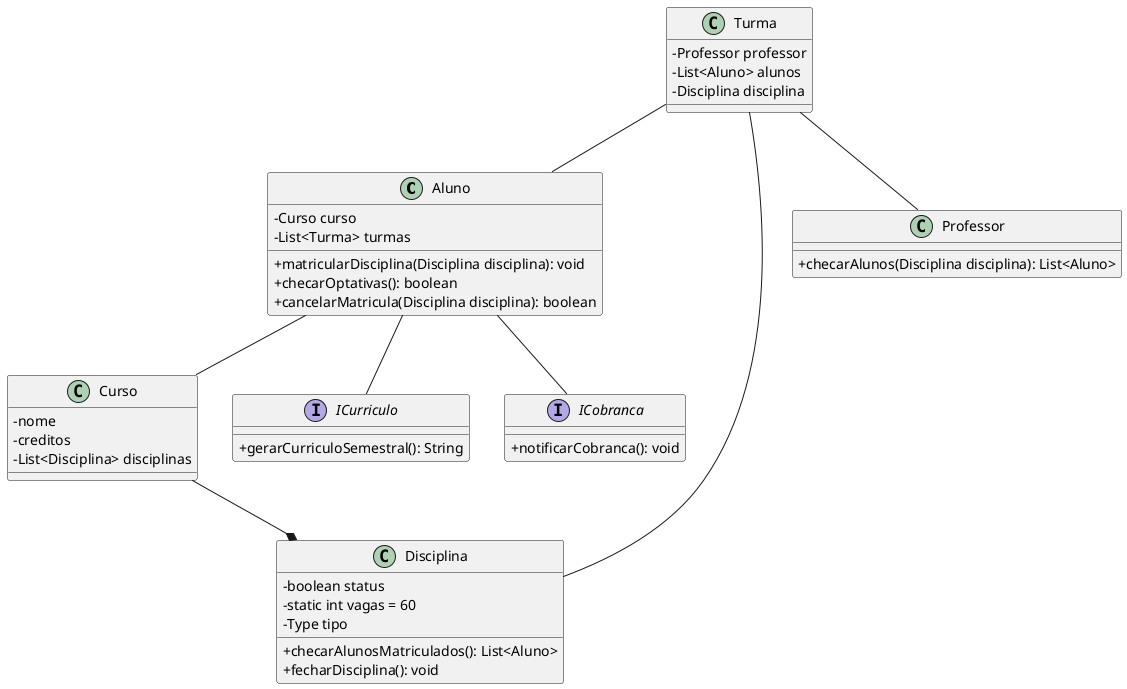 @startuml
Aluno -- Curso
Curso --* Disciplina
Turma -- Professor
Turma -- Aluno
Turma -- Disciplina
Aluno -- ICurriculo
Aluno -- ICobranca

class Curso{
- nome
- creditos
- List<Disciplina> disciplinas

}

interface ICurriculo{
+ gerarCurriculoSemestral(): String
}

interface ICobranca{
+ notificarCobranca(): void
}

class Aluno{
- Curso curso
- List<Turma> turmas
+ matricularDisciplina(Disciplina disciplina): void
+ checarOptativas(): boolean
+ cancelarMatricula(Disciplina disciplina): boolean
}

class Professor{
+ checarAlunos(Disciplina disciplina): List<Aluno>
}


class Disciplina{
- boolean status
- static int vagas = 60
- Type tipo
+ checarAlunosMatriculados(): List<Aluno>
+ fecharDisciplina(): void

}



class Turma {
- Professor professor
- List<Aluno> alunos
- Disciplina disciplina
}

skinparam classAttributeIconSize 0
@enduml
